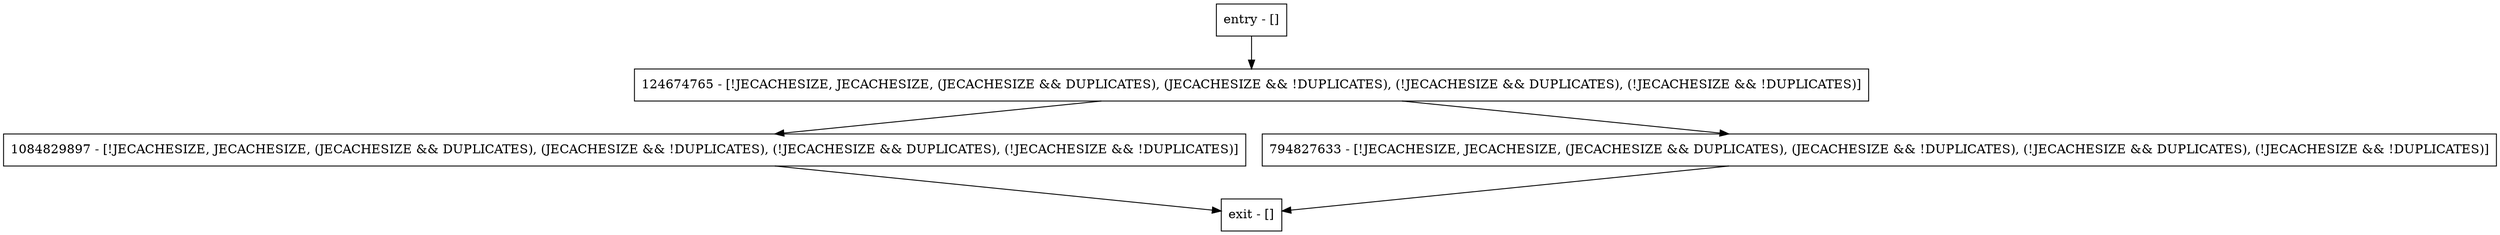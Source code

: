 digraph assertState {
node [shape=record];
entry [label="entry - []"];
exit [label="exit - []"];
1084829897 [label="1084829897 - [!JECACHESIZE, JECACHESIZE, (JECACHESIZE && DUPLICATES), (JECACHESIZE && !DUPLICATES), (!JECACHESIZE && DUPLICATES), (!JECACHESIZE && !DUPLICATES)]"];
124674765 [label="124674765 - [!JECACHESIZE, JECACHESIZE, (JECACHESIZE && DUPLICATES), (JECACHESIZE && !DUPLICATES), (!JECACHESIZE && DUPLICATES), (!JECACHESIZE && !DUPLICATES)]"];
794827633 [label="794827633 - [!JECACHESIZE, JECACHESIZE, (JECACHESIZE && DUPLICATES), (JECACHESIZE && !DUPLICATES), (!JECACHESIZE && DUPLICATES), (!JECACHESIZE && !DUPLICATES)]"];
entry;
exit;
entry -> 124674765;
1084829897 -> exit;
124674765 -> 1084829897;
124674765 -> 794827633;
794827633 -> exit;
}
